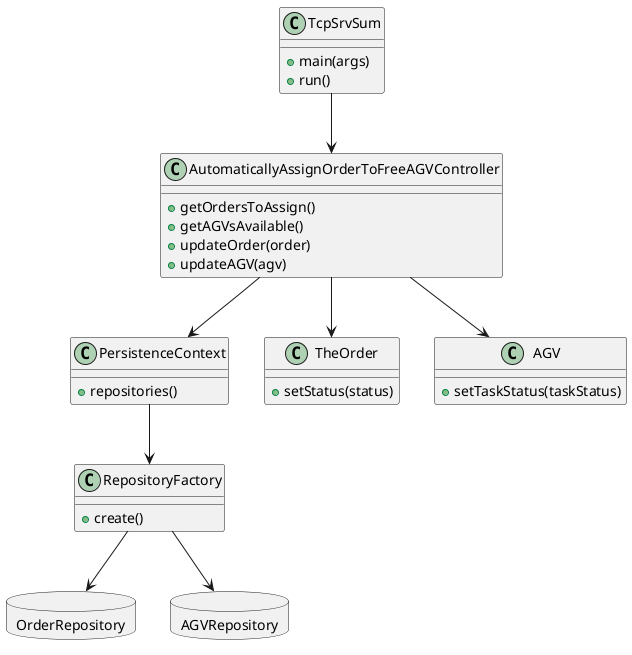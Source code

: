 @startuml

class TcpSrvSum{
+main(args)
+run()
}

class AutomaticallyAssignOrderToFreeAGVController{
+getOrdersToAssign()
+getAGVsAvailable()
+updateOrder(order)
+updateAGV(agv)
}

class PersistenceContext{
+repositories()
}

class RepositoryFactory{
+create()
}

database OrderRepository{
}

database AGVRepository{
}

class TheOrder{
+setStatus(status)
}

class AGV{
+setTaskStatus(taskStatus)
}

TcpSrvSum --> AutomaticallyAssignOrderToFreeAGVController

AutomaticallyAssignOrderToFreeAGVController --> PersistenceContext

PersistenceContext --> RepositoryFactory

RepositoryFactory --> OrderRepository
RepositoryFactory --> AGVRepository

AutomaticallyAssignOrderToFreeAGVController --> TheOrder
AutomaticallyAssignOrderToFreeAGVController --> AGV

@enduml